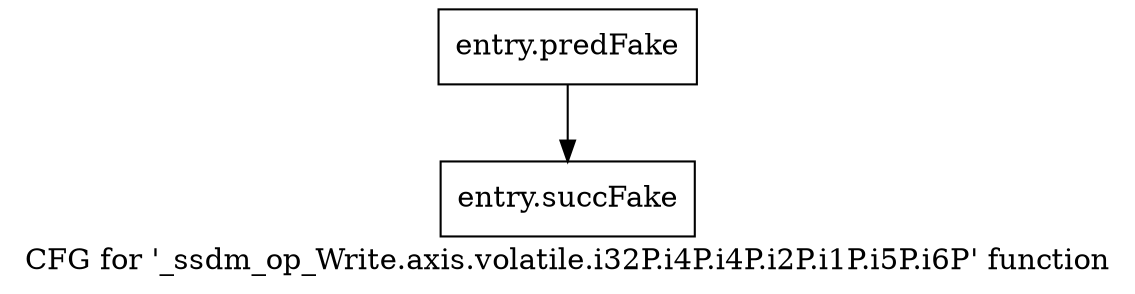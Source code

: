 digraph "CFG for '_ssdm_op_Write.axis.volatile.i32P.i4P.i4P.i2P.i1P.i5P.i6P' function" {
	label="CFG for '_ssdm_op_Write.axis.volatile.i32P.i4P.i4P.i2P.i1P.i5P.i6P' function";

	Node0x46123c0 [shape=record,filename="",linenumber="",label="{entry.predFake}"];
	Node0x46123c0 -> Node0x469e0e0[ callList="" memoryops="" filename=""];
	Node0x469e0e0 [shape=record,filename="",linenumber="",label="{entry.succFake}"];
}
